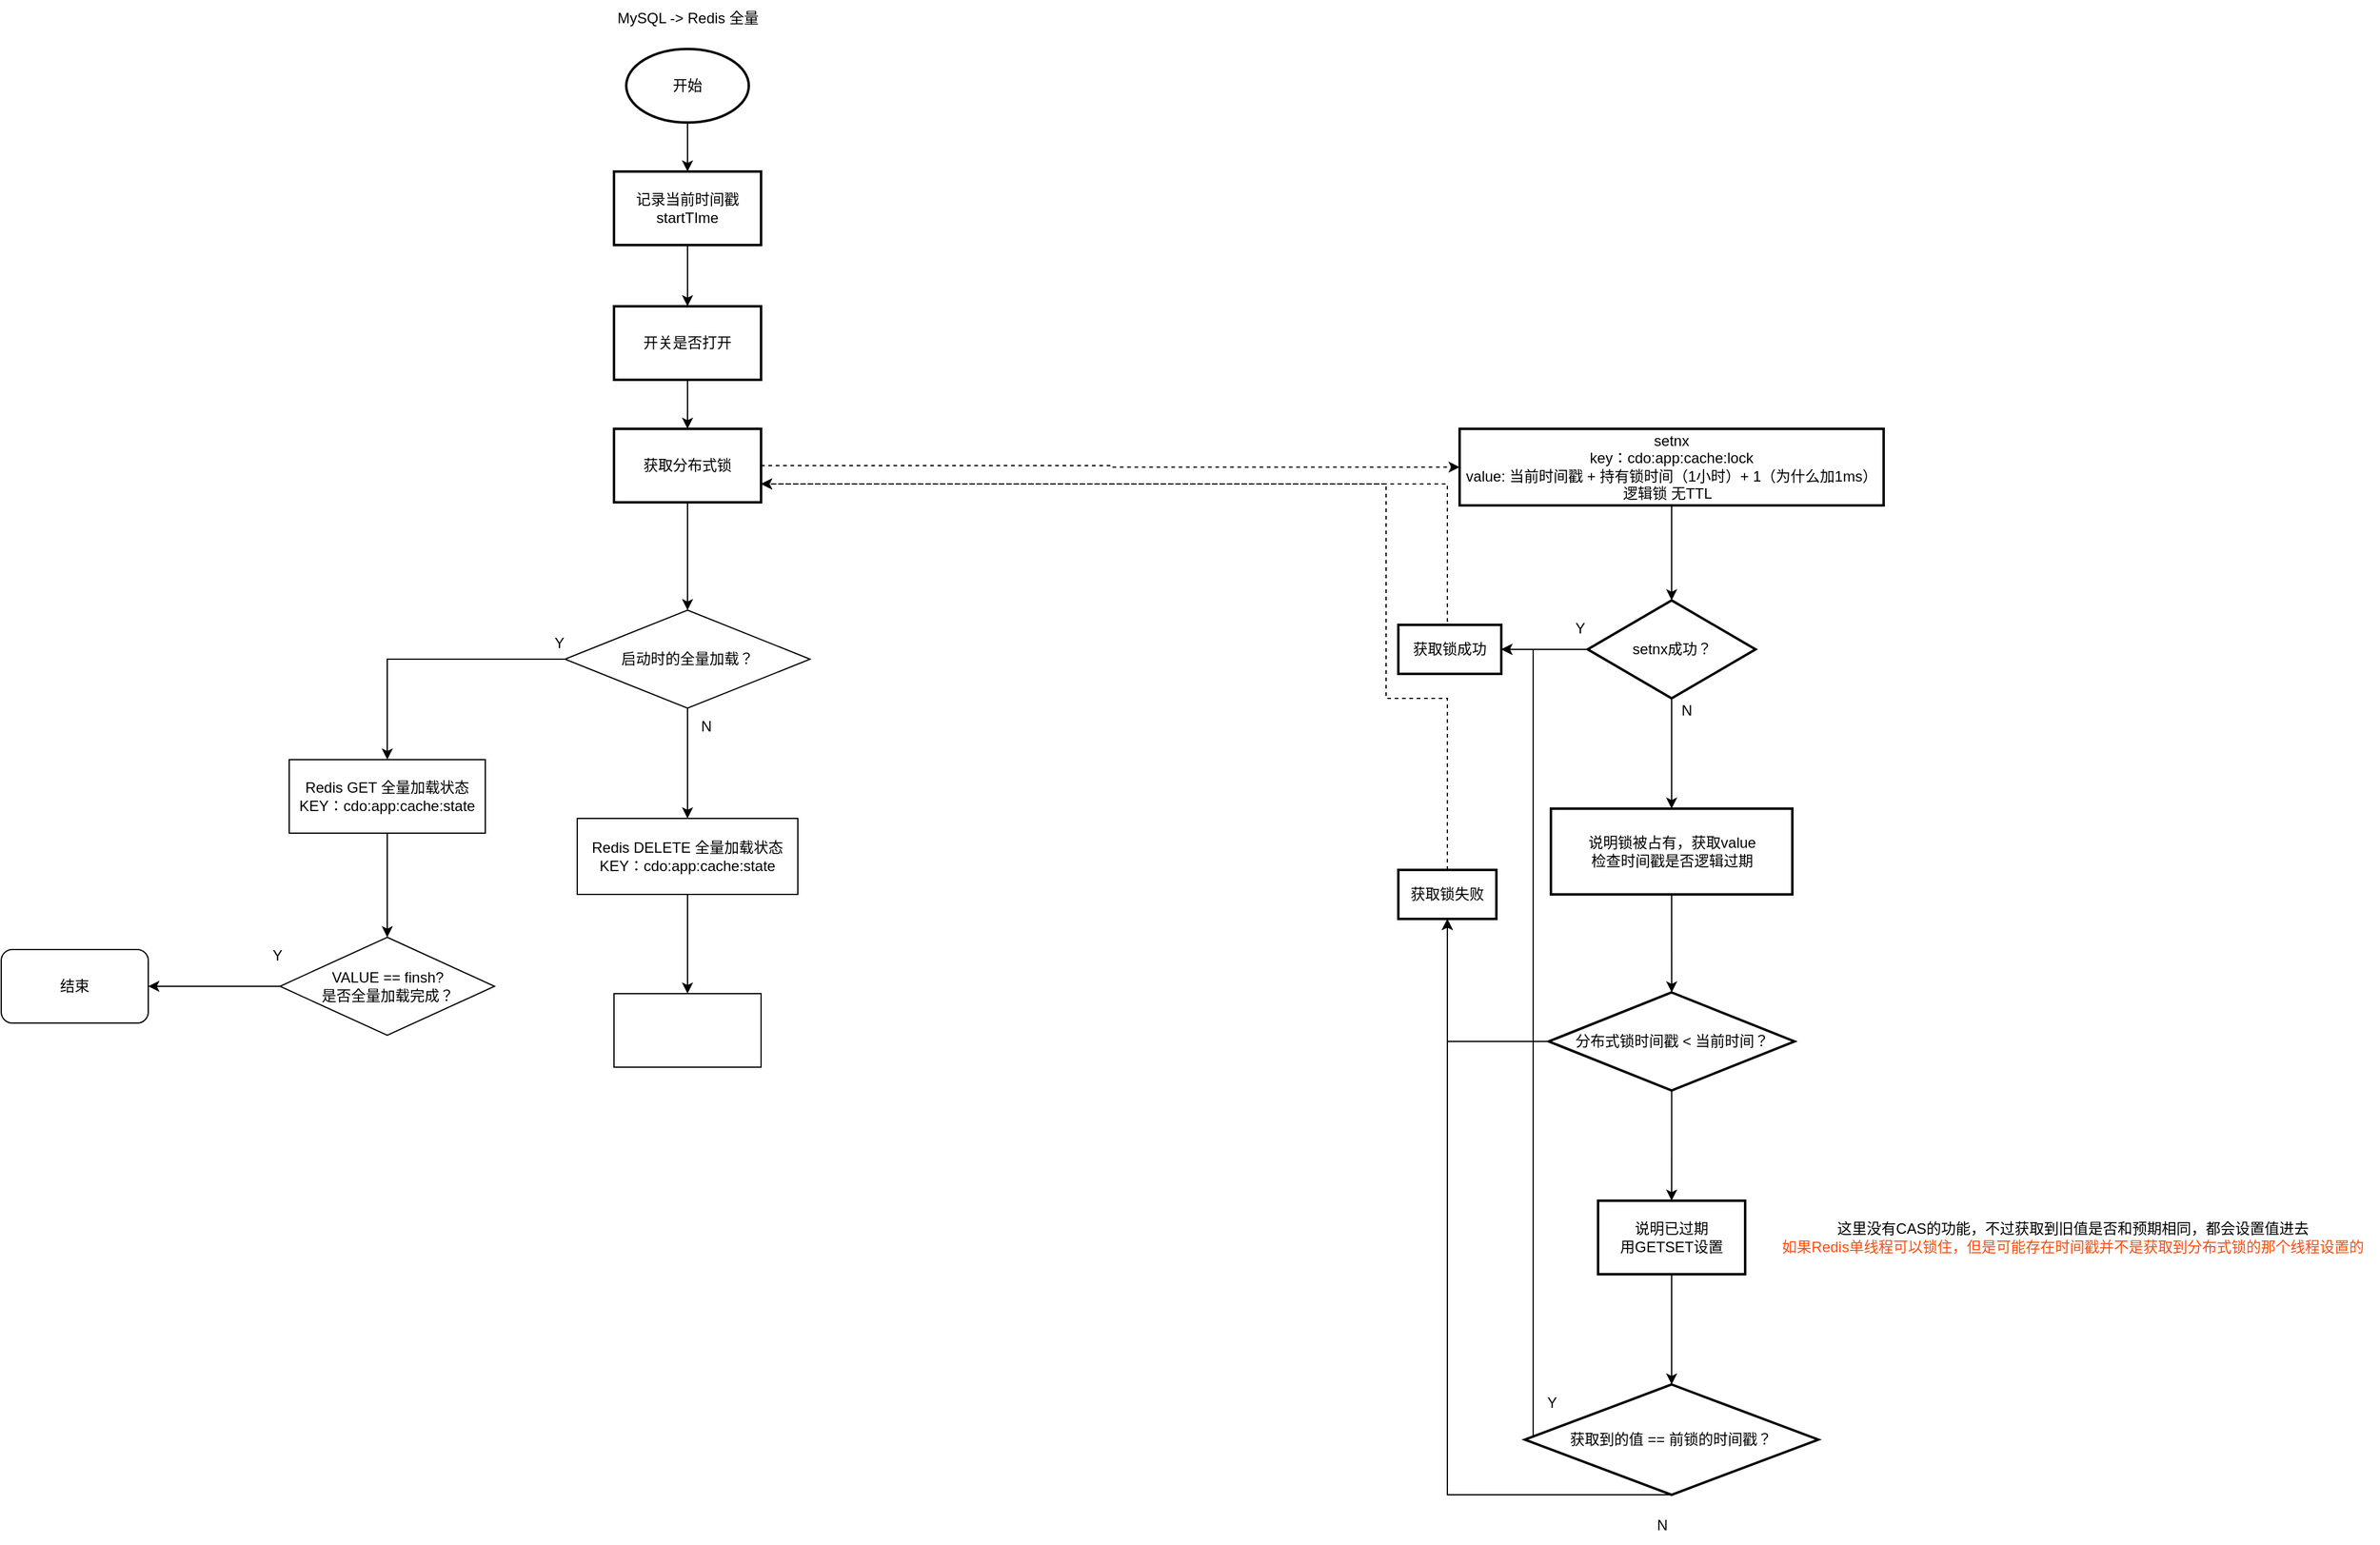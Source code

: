 <mxfile version="22.1.8" type="github">
  <diagram name="第 1 页" id="ahhZ_oQwKZSK2pZefBPP">
    <mxGraphModel dx="2889" dy="638" grid="1" gridSize="10" guides="1" tooltips="1" connect="1" arrows="1" fold="1" page="1" pageScale="1" pageWidth="827" pageHeight="1169" math="0" shadow="0">
      <root>
        <mxCell id="0" />
        <mxCell id="1" parent="0" />
        <mxCell id="pVk94E6_9Db-SWxM0IGJ-1" value="MySQL -&amp;gt; Redis 全量" style="text;html=1;align=center;verticalAlign=middle;resizable=0;points=[];autosize=1;strokeColor=none;fillColor=none;" vertex="1" parent="1">
          <mxGeometry x="-510" y="20" width="140" height="30" as="geometry" />
        </mxCell>
        <mxCell id="pVk94E6_9Db-SWxM0IGJ-16" style="edgeStyle=orthogonalEdgeStyle;rounded=0;orthogonalLoop=1;jettySize=auto;html=1;entryX=0.5;entryY=0;entryDx=0;entryDy=0;" edge="1" parent="1" source="pVk94E6_9Db-SWxM0IGJ-3" target="pVk94E6_9Db-SWxM0IGJ-15">
          <mxGeometry relative="1" as="geometry" />
        </mxCell>
        <mxCell id="pVk94E6_9Db-SWxM0IGJ-3" value="开始" style="strokeWidth=2;html=1;shape=mxgraph.flowchart.start_1;whiteSpace=wrap;" vertex="1" parent="1">
          <mxGeometry x="-490" y="60" width="100" height="60" as="geometry" />
        </mxCell>
        <mxCell id="pVk94E6_9Db-SWxM0IGJ-11" value="" style="edgeStyle=orthogonalEdgeStyle;rounded=0;orthogonalLoop=1;jettySize=auto;html=1;dashed=1;" edge="1" parent="1" source="pVk94E6_9Db-SWxM0IGJ-6" target="pVk94E6_9Db-SWxM0IGJ-10">
          <mxGeometry relative="1" as="geometry" />
        </mxCell>
        <mxCell id="pVk94E6_9Db-SWxM0IGJ-67" value="" style="edgeStyle=orthogonalEdgeStyle;rounded=0;orthogonalLoop=1;jettySize=auto;html=1;" edge="1" parent="1" source="pVk94E6_9Db-SWxM0IGJ-6" target="pVk94E6_9Db-SWxM0IGJ-61">
          <mxGeometry relative="1" as="geometry" />
        </mxCell>
        <mxCell id="pVk94E6_9Db-SWxM0IGJ-6" value="获取分布式锁" style="whiteSpace=wrap;html=1;strokeWidth=2;" vertex="1" parent="1">
          <mxGeometry x="-500" y="370" width="120" height="60" as="geometry" />
        </mxCell>
        <mxCell id="pVk94E6_9Db-SWxM0IGJ-19" value="" style="edgeStyle=orthogonalEdgeStyle;rounded=0;orthogonalLoop=1;jettySize=auto;html=1;" edge="1" parent="1" source="pVk94E6_9Db-SWxM0IGJ-10" target="pVk94E6_9Db-SWxM0IGJ-18">
          <mxGeometry relative="1" as="geometry" />
        </mxCell>
        <mxCell id="pVk94E6_9Db-SWxM0IGJ-10" value="setnx&lt;br&gt;key：cdo:app:cache:lock&lt;br&gt;value: 当前时间戳 + 持有锁时间（1小时）+ 1（为什么加1ms）&lt;br&gt;逻辑锁 无TTL&amp;nbsp;&amp;nbsp;" style="whiteSpace=wrap;html=1;strokeWidth=2;" vertex="1" parent="1">
          <mxGeometry x="190" y="370" width="346" height="62.5" as="geometry" />
        </mxCell>
        <mxCell id="pVk94E6_9Db-SWxM0IGJ-14" style="edgeStyle=orthogonalEdgeStyle;rounded=0;orthogonalLoop=1;jettySize=auto;html=1;entryX=0.5;entryY=0;entryDx=0;entryDy=0;" edge="1" parent="1" source="pVk94E6_9Db-SWxM0IGJ-12" target="pVk94E6_9Db-SWxM0IGJ-6">
          <mxGeometry relative="1" as="geometry" />
        </mxCell>
        <mxCell id="pVk94E6_9Db-SWxM0IGJ-12" value="开关是否打开" style="whiteSpace=wrap;html=1;strokeWidth=2;" vertex="1" parent="1">
          <mxGeometry x="-500" y="270" width="120" height="60" as="geometry" />
        </mxCell>
        <mxCell id="pVk94E6_9Db-SWxM0IGJ-17" style="edgeStyle=orthogonalEdgeStyle;rounded=0;orthogonalLoop=1;jettySize=auto;html=1;entryX=0.5;entryY=0;entryDx=0;entryDy=0;" edge="1" parent="1" source="pVk94E6_9Db-SWxM0IGJ-15" target="pVk94E6_9Db-SWxM0IGJ-12">
          <mxGeometry relative="1" as="geometry" />
        </mxCell>
        <mxCell id="pVk94E6_9Db-SWxM0IGJ-15" value="记录当前时间戳&lt;br&gt;startTIme" style="whiteSpace=wrap;html=1;strokeWidth=2;" vertex="1" parent="1">
          <mxGeometry x="-500" y="160" width="120" height="60" as="geometry" />
        </mxCell>
        <mxCell id="pVk94E6_9Db-SWxM0IGJ-21" value="" style="edgeStyle=orthogonalEdgeStyle;rounded=0;orthogonalLoop=1;jettySize=auto;html=1;" edge="1" parent="1" source="pVk94E6_9Db-SWxM0IGJ-18" target="pVk94E6_9Db-SWxM0IGJ-20">
          <mxGeometry relative="1" as="geometry" />
        </mxCell>
        <mxCell id="pVk94E6_9Db-SWxM0IGJ-44" value="" style="edgeStyle=orthogonalEdgeStyle;rounded=0;orthogonalLoop=1;jettySize=auto;html=1;" edge="1" parent="1" source="pVk94E6_9Db-SWxM0IGJ-18" target="pVk94E6_9Db-SWxM0IGJ-43">
          <mxGeometry relative="1" as="geometry" />
        </mxCell>
        <mxCell id="pVk94E6_9Db-SWxM0IGJ-18" value="setnx成功？" style="rhombus;whiteSpace=wrap;html=1;strokeWidth=2;" vertex="1" parent="1">
          <mxGeometry x="294.5" y="510" width="137" height="80" as="geometry" />
        </mxCell>
        <mxCell id="pVk94E6_9Db-SWxM0IGJ-38" value="" style="edgeStyle=orthogonalEdgeStyle;rounded=0;orthogonalLoop=1;jettySize=auto;html=1;" edge="1" parent="1" source="pVk94E6_9Db-SWxM0IGJ-20" target="pVk94E6_9Db-SWxM0IGJ-37">
          <mxGeometry relative="1" as="geometry" />
        </mxCell>
        <mxCell id="pVk94E6_9Db-SWxM0IGJ-20" value="说明锁被占有，获取value&lt;br style=&quot;border-color: var(--border-color);&quot;&gt;检查时间戳是否逻辑过期" style="whiteSpace=wrap;html=1;strokeWidth=2;" vertex="1" parent="1">
          <mxGeometry x="264.5" y="680" width="197" height="70" as="geometry" />
        </mxCell>
        <mxCell id="pVk94E6_9Db-SWxM0IGJ-24" value="N" style="text;html=1;align=center;verticalAlign=middle;resizable=0;points=[];autosize=1;strokeColor=none;fillColor=none;" vertex="1" parent="1">
          <mxGeometry x="360" y="585" width="30" height="30" as="geometry" />
        </mxCell>
        <mxCell id="pVk94E6_9Db-SWxM0IGJ-26" value="Y" style="text;html=1;align=center;verticalAlign=middle;resizable=0;points=[];autosize=1;strokeColor=none;fillColor=none;" vertex="1" parent="1">
          <mxGeometry x="273" y="518" width="30" height="30" as="geometry" />
        </mxCell>
        <mxCell id="pVk94E6_9Db-SWxM0IGJ-36" style="edgeStyle=orthogonalEdgeStyle;rounded=0;orthogonalLoop=1;jettySize=auto;html=1;entryX=1;entryY=0.75;entryDx=0;entryDy=0;dashed=1;" edge="1" parent="1" target="pVk94E6_9Db-SWxM0IGJ-6">
          <mxGeometry relative="1" as="geometry">
            <mxPoint x="180" y="527.5" as="sourcePoint" />
            <Array as="points">
              <mxPoint x="180" y="415" />
            </Array>
          </mxGeometry>
        </mxCell>
        <mxCell id="pVk94E6_9Db-SWxM0IGJ-41" value="" style="edgeStyle=orthogonalEdgeStyle;rounded=0;orthogonalLoop=1;jettySize=auto;html=1;" edge="1" parent="1" source="pVk94E6_9Db-SWxM0IGJ-37" target="pVk94E6_9Db-SWxM0IGJ-40">
          <mxGeometry relative="1" as="geometry" />
        </mxCell>
        <mxCell id="pVk94E6_9Db-SWxM0IGJ-47" value="" style="edgeStyle=orthogonalEdgeStyle;rounded=0;orthogonalLoop=1;jettySize=auto;html=1;" edge="1" parent="1" source="pVk94E6_9Db-SWxM0IGJ-37" target="pVk94E6_9Db-SWxM0IGJ-46">
          <mxGeometry relative="1" as="geometry" />
        </mxCell>
        <mxCell id="pVk94E6_9Db-SWxM0IGJ-37" value="分布式锁时间戳 &amp;lt; 当前时间？" style="rhombus;whiteSpace=wrap;html=1;strokeWidth=2;" vertex="1" parent="1">
          <mxGeometry x="262.75" y="830" width="200.5" height="80" as="geometry" />
        </mxCell>
        <mxCell id="pVk94E6_9Db-SWxM0IGJ-45" style="edgeStyle=orthogonalEdgeStyle;rounded=0;orthogonalLoop=1;jettySize=auto;html=1;entryX=1;entryY=0.75;entryDx=0;entryDy=0;dashed=1;" edge="1" parent="1" source="pVk94E6_9Db-SWxM0IGJ-40" target="pVk94E6_9Db-SWxM0IGJ-6">
          <mxGeometry relative="1" as="geometry">
            <Array as="points">
              <mxPoint x="180" y="590" />
              <mxPoint x="130" y="590" />
              <mxPoint x="130" y="415" />
            </Array>
          </mxGeometry>
        </mxCell>
        <mxCell id="pVk94E6_9Db-SWxM0IGJ-40" value="获取锁失败" style="whiteSpace=wrap;html=1;strokeWidth=2;" vertex="1" parent="1">
          <mxGeometry x="140" y="730" width="80" height="40" as="geometry" />
        </mxCell>
        <mxCell id="pVk94E6_9Db-SWxM0IGJ-43" value="获取锁成功" style="whiteSpace=wrap;html=1;strokeWidth=2;" vertex="1" parent="1">
          <mxGeometry x="140" y="530" width="84" height="40" as="geometry" />
        </mxCell>
        <mxCell id="pVk94E6_9Db-SWxM0IGJ-53" value="" style="edgeStyle=orthogonalEdgeStyle;rounded=0;orthogonalLoop=1;jettySize=auto;html=1;" edge="1" parent="1" source="pVk94E6_9Db-SWxM0IGJ-46" target="pVk94E6_9Db-SWxM0IGJ-52">
          <mxGeometry relative="1" as="geometry" />
        </mxCell>
        <mxCell id="pVk94E6_9Db-SWxM0IGJ-46" value="说明已过期&lt;br&gt;用GETSET设置&lt;font color=&quot;#ff4b0a&quot;&gt;&lt;br&gt;&lt;/font&gt;" style="whiteSpace=wrap;html=1;strokeWidth=2;" vertex="1" parent="1">
          <mxGeometry x="303" y="1000" width="120" height="60" as="geometry" />
        </mxCell>
        <mxCell id="pVk94E6_9Db-SWxM0IGJ-56" style="edgeStyle=orthogonalEdgeStyle;rounded=0;orthogonalLoop=1;jettySize=auto;html=1;entryX=1;entryY=0.5;entryDx=0;entryDy=0;" edge="1" parent="1" source="pVk94E6_9Db-SWxM0IGJ-52" target="pVk94E6_9Db-SWxM0IGJ-43">
          <mxGeometry relative="1" as="geometry">
            <Array as="points">
              <mxPoint x="250" y="550" />
            </Array>
          </mxGeometry>
        </mxCell>
        <mxCell id="pVk94E6_9Db-SWxM0IGJ-57" style="edgeStyle=orthogonalEdgeStyle;rounded=0;orthogonalLoop=1;jettySize=auto;html=1;entryX=0.5;entryY=1;entryDx=0;entryDy=0;" edge="1" parent="1" source="pVk94E6_9Db-SWxM0IGJ-52" target="pVk94E6_9Db-SWxM0IGJ-40">
          <mxGeometry relative="1" as="geometry">
            <Array as="points">
              <mxPoint x="180" y="1240" />
            </Array>
          </mxGeometry>
        </mxCell>
        <mxCell id="pVk94E6_9Db-SWxM0IGJ-52" value="获取到的值 == 前锁的时间戳？" style="rhombus;whiteSpace=wrap;html=1;strokeWidth=2;" vertex="1" parent="1">
          <mxGeometry x="243.32" y="1150" width="239.37" height="90" as="geometry" />
        </mxCell>
        <mxCell id="pVk94E6_9Db-SWxM0IGJ-55" value="Y" style="text;html=1;align=center;verticalAlign=middle;resizable=0;points=[];autosize=1;strokeColor=none;fillColor=none;" vertex="1" parent="1">
          <mxGeometry x="250" y="1150" width="30" height="30" as="geometry" />
        </mxCell>
        <mxCell id="pVk94E6_9Db-SWxM0IGJ-58" value="N" style="text;html=1;align=center;verticalAlign=middle;resizable=0;points=[];autosize=1;strokeColor=none;fillColor=none;" vertex="1" parent="1">
          <mxGeometry x="340" y="1250" width="30" height="30" as="geometry" />
        </mxCell>
        <mxCell id="pVk94E6_9Db-SWxM0IGJ-59" value="这里没有CAS的功能，不过获取到旧值是否和预期相同，都会设置值进去&lt;br style=&quot;border-color: var(--border-color); color: rgb(255, 75, 10);&quot;&gt;&lt;span style=&quot;color: rgb(255, 75, 10);&quot;&gt;如果Redis单线程可以锁住，但是可能存在时间戳并不是获取到分布式锁的那个线程设置的&lt;/span&gt;" style="text;html=1;align=center;verticalAlign=middle;resizable=0;points=[];autosize=1;strokeColor=none;fillColor=none;" vertex="1" parent="1">
          <mxGeometry x="440" y="1010" width="500" height="40" as="geometry" />
        </mxCell>
        <mxCell id="pVk94E6_9Db-SWxM0IGJ-66" value="" style="edgeStyle=orthogonalEdgeStyle;rounded=0;orthogonalLoop=1;jettySize=auto;html=1;" edge="1" parent="1" source="pVk94E6_9Db-SWxM0IGJ-61" target="pVk94E6_9Db-SWxM0IGJ-65">
          <mxGeometry relative="1" as="geometry" />
        </mxCell>
        <mxCell id="pVk94E6_9Db-SWxM0IGJ-70" value="" style="edgeStyle=orthogonalEdgeStyle;rounded=0;orthogonalLoop=1;jettySize=auto;html=1;" edge="1" parent="1" source="pVk94E6_9Db-SWxM0IGJ-61" target="pVk94E6_9Db-SWxM0IGJ-69">
          <mxGeometry relative="1" as="geometry" />
        </mxCell>
        <mxCell id="pVk94E6_9Db-SWxM0IGJ-61" value="启动时的全量加载？" style="rhombus;whiteSpace=wrap;html=1;" vertex="1" parent="1">
          <mxGeometry x="-540" y="518" width="200" height="80" as="geometry" />
        </mxCell>
        <mxCell id="pVk94E6_9Db-SWxM0IGJ-77" value="" style="edgeStyle=orthogonalEdgeStyle;rounded=0;orthogonalLoop=1;jettySize=auto;html=1;" edge="1" parent="1" source="pVk94E6_9Db-SWxM0IGJ-65" target="pVk94E6_9Db-SWxM0IGJ-76">
          <mxGeometry relative="1" as="geometry" />
        </mxCell>
        <mxCell id="pVk94E6_9Db-SWxM0IGJ-65" value="Redis GET 全量加载状态&lt;br&gt;KEY：cdo:app:cache:state" style="whiteSpace=wrap;html=1;" vertex="1" parent="1">
          <mxGeometry x="-765" y="640" width="160" height="60" as="geometry" />
        </mxCell>
        <mxCell id="pVk94E6_9Db-SWxM0IGJ-84" value="" style="edgeStyle=orthogonalEdgeStyle;rounded=0;orthogonalLoop=1;jettySize=auto;html=1;" edge="1" parent="1" source="pVk94E6_9Db-SWxM0IGJ-69" target="pVk94E6_9Db-SWxM0IGJ-83">
          <mxGeometry relative="1" as="geometry" />
        </mxCell>
        <mxCell id="pVk94E6_9Db-SWxM0IGJ-69" value="Redis DELETE 全量加载状态&lt;br style=&quot;border-color: var(--border-color);&quot;&gt;KEY：cdo:app:cache:state" style="whiteSpace=wrap;html=1;" vertex="1" parent="1">
          <mxGeometry x="-530" y="688" width="180" height="62" as="geometry" />
        </mxCell>
        <mxCell id="pVk94E6_9Db-SWxM0IGJ-71" value="Y" style="text;html=1;align=center;verticalAlign=middle;resizable=0;points=[];autosize=1;strokeColor=none;fillColor=none;" vertex="1" parent="1">
          <mxGeometry x="-560" y="530" width="30" height="30" as="geometry" />
        </mxCell>
        <mxCell id="pVk94E6_9Db-SWxM0IGJ-72" value="N" style="text;html=1;align=center;verticalAlign=middle;resizable=0;points=[];autosize=1;strokeColor=none;fillColor=none;" vertex="1" parent="1">
          <mxGeometry x="-440" y="598" width="30" height="30" as="geometry" />
        </mxCell>
        <mxCell id="pVk94E6_9Db-SWxM0IGJ-82" value="" style="edgeStyle=orthogonalEdgeStyle;rounded=0;orthogonalLoop=1;jettySize=auto;html=1;" edge="1" parent="1" source="pVk94E6_9Db-SWxM0IGJ-76" target="pVk94E6_9Db-SWxM0IGJ-81">
          <mxGeometry relative="1" as="geometry" />
        </mxCell>
        <mxCell id="pVk94E6_9Db-SWxM0IGJ-76" value="VALUE == finsh?&lt;br&gt;是否全量加载完成？" style="rhombus;whiteSpace=wrap;html=1;" vertex="1" parent="1">
          <mxGeometry x="-772.5" y="785" width="175" height="80" as="geometry" />
        </mxCell>
        <mxCell id="pVk94E6_9Db-SWxM0IGJ-80" value="Y" style="text;html=1;align=center;verticalAlign=middle;resizable=0;points=[];autosize=1;strokeColor=none;fillColor=none;" vertex="1" parent="1">
          <mxGeometry x="-790" y="785" width="30" height="30" as="geometry" />
        </mxCell>
        <mxCell id="pVk94E6_9Db-SWxM0IGJ-81" value="结束" style="rounded=1;whiteSpace=wrap;html=1;" vertex="1" parent="1">
          <mxGeometry x="-1000" y="795" width="120" height="60" as="geometry" />
        </mxCell>
        <mxCell id="pVk94E6_9Db-SWxM0IGJ-83" value="" style="whiteSpace=wrap;html=1;" vertex="1" parent="1">
          <mxGeometry x="-500" y="831" width="120" height="60" as="geometry" />
        </mxCell>
      </root>
    </mxGraphModel>
  </diagram>
</mxfile>

